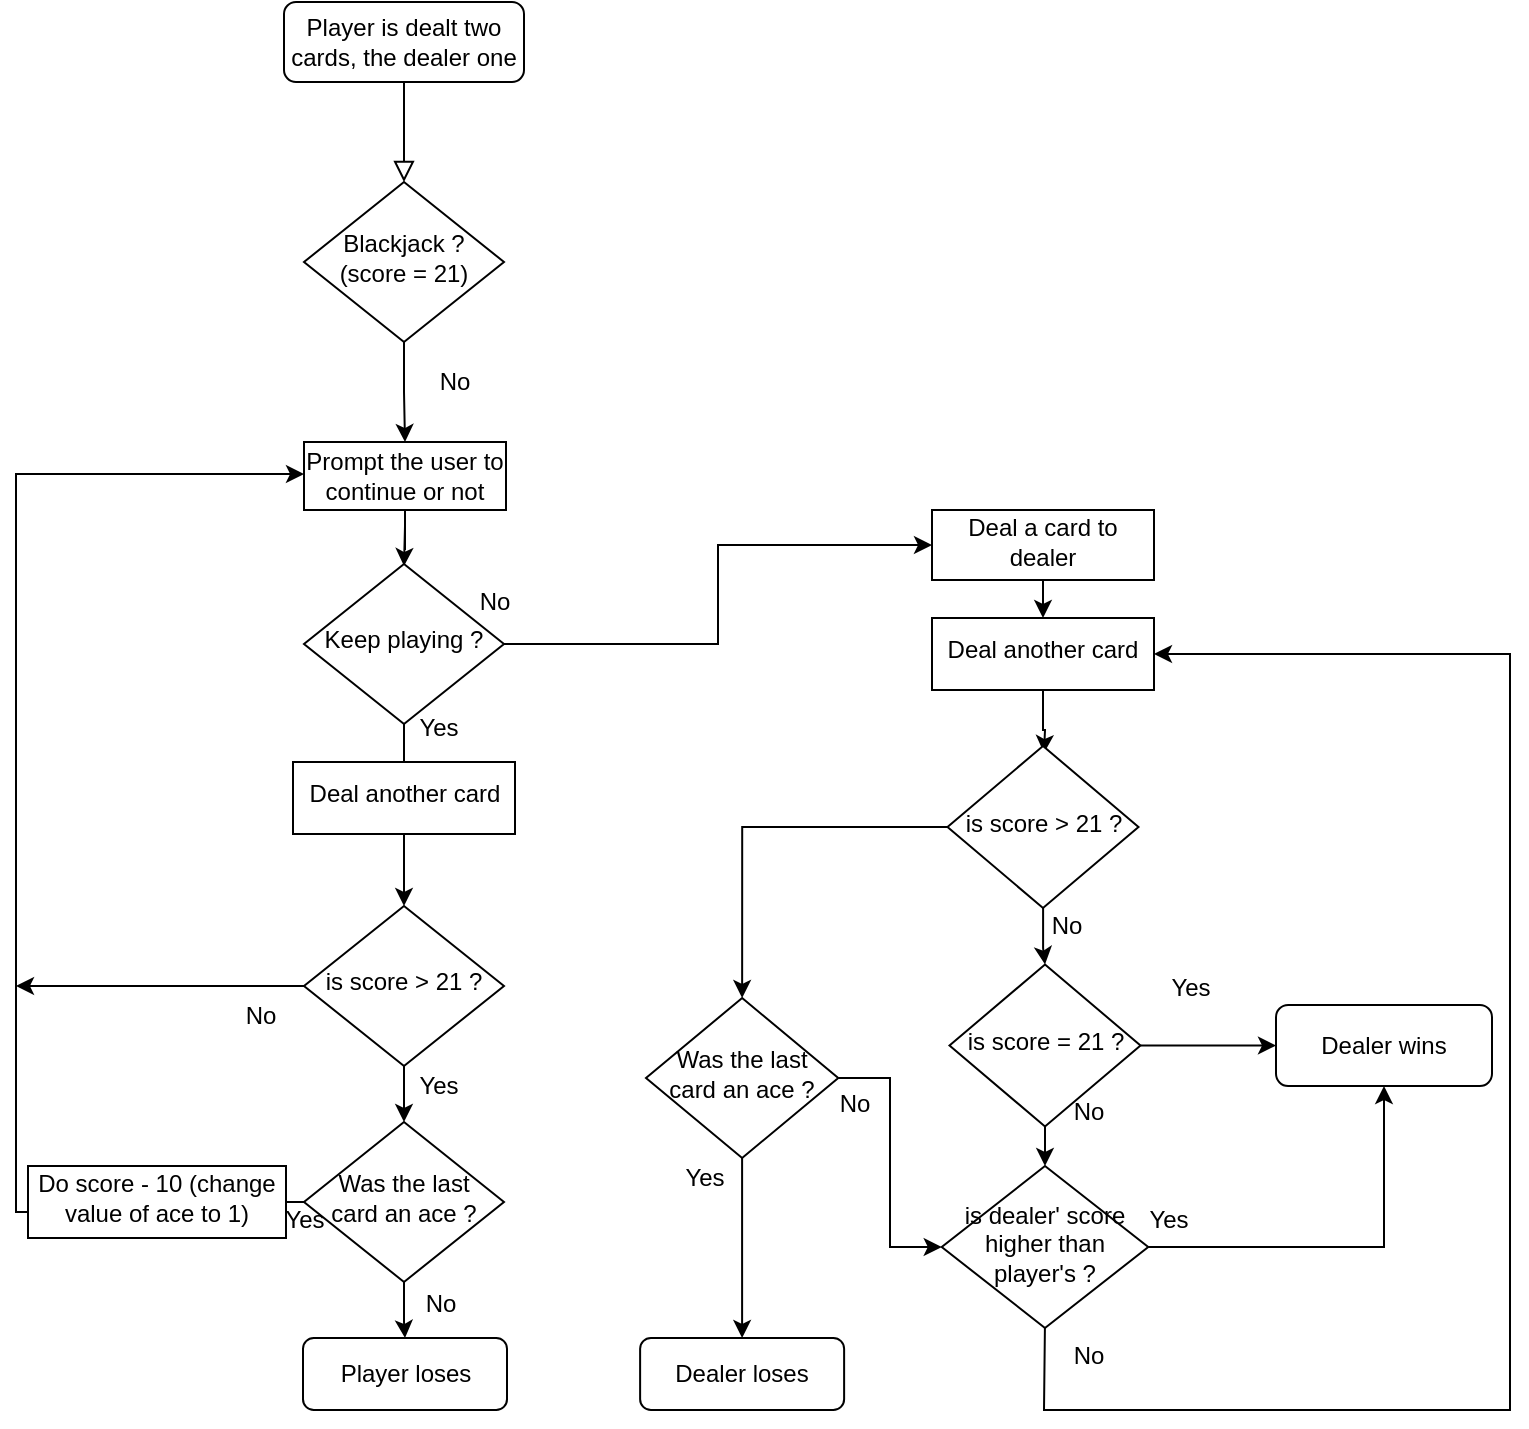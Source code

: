 <mxfile version="15.8.7" type="github"><diagram id="C5RBs43oDa-KdzZeNtuy" name="Page-1"><mxGraphModel dx="1997" dy="806" grid="1" gridSize="9" guides="1" tooltips="1" connect="1" arrows="1" fold="1" page="1" pageScale="1" pageWidth="827" pageHeight="1169" math="0" shadow="0"><root><mxCell id="WIyWlLk6GJQsqaUBKTNV-0"/><mxCell id="WIyWlLk6GJQsqaUBKTNV-1" parent="WIyWlLk6GJQsqaUBKTNV-0"/><mxCell id="WIyWlLk6GJQsqaUBKTNV-2" value="" style="rounded=0;html=1;jettySize=auto;orthogonalLoop=1;fontSize=11;endArrow=block;endFill=0;endSize=8;strokeWidth=1;shadow=0;labelBackgroundColor=none;edgeStyle=orthogonalEdgeStyle;" parent="WIyWlLk6GJQsqaUBKTNV-1" source="WIyWlLk6GJQsqaUBKTNV-3" edge="1"><mxGeometry relative="1" as="geometry"><mxPoint x="257" y="160" as="targetPoint"/></mxGeometry></mxCell><mxCell id="WIyWlLk6GJQsqaUBKTNV-3" value="Player is dealt two cards, the dealer one" style="rounded=1;whiteSpace=wrap;html=1;fontSize=12;glass=0;strokeWidth=1;shadow=0;" parent="WIyWlLk6GJQsqaUBKTNV-1" vertex="1"><mxGeometry x="197" y="70" width="120" height="40" as="geometry"/></mxCell><mxCell id="lpwA50W5LmhLsJu2_Kpb-2" value="" style="edgeStyle=orthogonalEdgeStyle;rounded=0;orthogonalLoop=1;jettySize=auto;html=1;" parent="WIyWlLk6GJQsqaUBKTNV-1" source="WIyWlLk6GJQsqaUBKTNV-6" target="lpwA50W5LmhLsJu2_Kpb-0" edge="1"><mxGeometry relative="1" as="geometry"/></mxCell><mxCell id="WIyWlLk6GJQsqaUBKTNV-6" value="Blackjack ? (score = 21)" style="rhombus;whiteSpace=wrap;html=1;shadow=0;fontFamily=Helvetica;fontSize=12;align=center;strokeWidth=1;spacing=6;spacingTop=-4;" parent="WIyWlLk6GJQsqaUBKTNV-1" vertex="1"><mxGeometry x="207" y="160" width="100" height="80" as="geometry"/></mxCell><mxCell id="lpwA50W5LmhLsJu2_Kpb-5" value="" style="edgeStyle=orthogonalEdgeStyle;rounded=0;orthogonalLoop=1;jettySize=auto;html=1;" parent="WIyWlLk6GJQsqaUBKTNV-1" source="lpwA50W5LmhLsJu2_Kpb-0" edge="1"><mxGeometry relative="1" as="geometry"><mxPoint x="257" y="352" as="targetPoint"/></mxGeometry></mxCell><mxCell id="lpwA50W5LmhLsJu2_Kpb-0" value="Prompt the user to continue or not" style="rounded=0;whiteSpace=wrap;html=1;" parent="WIyWlLk6GJQsqaUBKTNV-1" vertex="1"><mxGeometry x="207" y="290" width="101" height="34" as="geometry"/></mxCell><mxCell id="lpwA50W5LmhLsJu2_Kpb-3" value="No" style="text;html=1;align=center;verticalAlign=middle;resizable=0;points=[];autosize=1;strokeColor=none;fillColor=none;" parent="WIyWlLk6GJQsqaUBKTNV-1" vertex="1"><mxGeometry x="267" y="250" width="30" height="20" as="geometry"/></mxCell><mxCell id="lpwA50W5LmhLsJu2_Kpb-9" value="" style="edgeStyle=orthogonalEdgeStyle;rounded=0;orthogonalLoop=1;jettySize=auto;html=1;" parent="WIyWlLk6GJQsqaUBKTNV-1" source="lpwA50W5LmhLsJu2_Kpb-4" edge="1"><mxGeometry relative="1" as="geometry"><mxPoint x="257" y="450" as="targetPoint"/></mxGeometry></mxCell><mxCell id="lpwA50W5LmhLsJu2_Kpb-22" value="" style="edgeStyle=orthogonalEdgeStyle;rounded=0;orthogonalLoop=1;jettySize=auto;html=1;" parent="WIyWlLk6GJQsqaUBKTNV-1" source="lpwA50W5LmhLsJu2_Kpb-4" target="lpwA50W5LmhLsJu2_Kpb-21" edge="1"><mxGeometry relative="1" as="geometry"/></mxCell><mxCell id="lpwA50W5LmhLsJu2_Kpb-4" value="Keep playing ?" style="rhombus;whiteSpace=wrap;html=1;shadow=0;fontFamily=Helvetica;fontSize=12;align=center;strokeWidth=1;spacing=6;spacingTop=-4;" parent="WIyWlLk6GJQsqaUBKTNV-1" vertex="1"><mxGeometry x="207" y="351" width="100" height="80" as="geometry"/></mxCell><mxCell id="lpwA50W5LmhLsJu2_Kpb-11" value="" style="edgeStyle=orthogonalEdgeStyle;rounded=0;orthogonalLoop=1;jettySize=auto;html=1;" parent="WIyWlLk6GJQsqaUBKTNV-1" source="lpwA50W5LmhLsJu2_Kpb-8" edge="1"><mxGeometry relative="1" as="geometry"><mxPoint x="257" y="522" as="targetPoint"/></mxGeometry></mxCell><mxCell id="lpwA50W5LmhLsJu2_Kpb-8" value="Deal another card" style="whiteSpace=wrap;html=1;shadow=0;strokeWidth=1;spacing=6;spacingTop=-4;" parent="WIyWlLk6GJQsqaUBKTNV-1" vertex="1"><mxGeometry x="201.5" y="450" width="111" height="36" as="geometry"/></mxCell><mxCell id="lpwA50W5LmhLsJu2_Kpb-13" value="" style="edgeStyle=orthogonalEdgeStyle;rounded=0;orthogonalLoop=1;jettySize=auto;html=1;" parent="WIyWlLk6GJQsqaUBKTNV-1" source="lpwA50W5LmhLsJu2_Kpb-10" edge="1"><mxGeometry relative="1" as="geometry"><mxPoint x="257" y="630" as="targetPoint"/></mxGeometry></mxCell><mxCell id="lpwA50W5LmhLsJu2_Kpb-23" style="edgeStyle=orthogonalEdgeStyle;rounded=0;orthogonalLoop=1;jettySize=auto;html=1;" parent="WIyWlLk6GJQsqaUBKTNV-1" source="lpwA50W5LmhLsJu2_Kpb-10" edge="1"><mxGeometry relative="1" as="geometry"><mxPoint x="63" y="562" as="targetPoint"/></mxGeometry></mxCell><mxCell id="lpwA50W5LmhLsJu2_Kpb-10" value="is score &amp;gt; 21 ?" style="rhombus;whiteSpace=wrap;html=1;shadow=0;strokeWidth=1;spacing=6;spacingTop=-4;" parent="WIyWlLk6GJQsqaUBKTNV-1" vertex="1"><mxGeometry x="207" y="522" width="100" height="80" as="geometry"/></mxCell><mxCell id="lpwA50W5LmhLsJu2_Kpb-41" value="" style="edgeStyle=orthogonalEdgeStyle;rounded=0;orthogonalLoop=1;jettySize=auto;html=1;" parent="WIyWlLk6GJQsqaUBKTNV-1" source="lpwA50W5LmhLsJu2_Kpb-12" edge="1"><mxGeometry relative="1" as="geometry"><mxPoint x="185" y="670.0" as="targetPoint"/></mxGeometry></mxCell><mxCell id="lpwA50W5LmhLsJu2_Kpb-43" value="" style="edgeStyle=orthogonalEdgeStyle;rounded=0;orthogonalLoop=1;jettySize=auto;html=1;" parent="WIyWlLk6GJQsqaUBKTNV-1" source="lpwA50W5LmhLsJu2_Kpb-12" target="lpwA50W5LmhLsJu2_Kpb-42" edge="1"><mxGeometry relative="1" as="geometry"/></mxCell><mxCell id="lpwA50W5LmhLsJu2_Kpb-12" value="Was the last card an ace ?" style="rhombus;whiteSpace=wrap;html=1;shadow=0;strokeWidth=1;spacing=6;spacingTop=-4;" parent="WIyWlLk6GJQsqaUBKTNV-1" vertex="1"><mxGeometry x="207" y="630" width="100" height="80" as="geometry"/></mxCell><mxCell id="lpwA50W5LmhLsJu2_Kpb-14" value="Yes" style="text;html=1;align=center;verticalAlign=middle;resizable=0;points=[];autosize=1;strokeColor=none;fillColor=none;" parent="WIyWlLk6GJQsqaUBKTNV-1" vertex="1"><mxGeometry x="254" y="602" width="40" height="20" as="geometry"/></mxCell><mxCell id="lpwA50W5LmhLsJu2_Kpb-19" style="edgeStyle=orthogonalEdgeStyle;rounded=0;orthogonalLoop=1;jettySize=auto;html=1;" parent="WIyWlLk6GJQsqaUBKTNV-1" edge="1"><mxGeometry relative="1" as="geometry"><mxPoint x="207" y="306" as="targetPoint"/><mxPoint x="99" y="666" as="sourcePoint"/><Array as="points"><mxPoint x="99" y="675"/><mxPoint x="63" y="675"/><mxPoint x="63" y="306"/></Array></mxGeometry></mxCell><mxCell id="lpwA50W5LmhLsJu2_Kpb-16" value="Do score - 10 (change value of ace to 1)" style="whiteSpace=wrap;html=1;shadow=0;strokeWidth=1;spacing=6;spacingTop=-4;" parent="WIyWlLk6GJQsqaUBKTNV-1" vertex="1"><mxGeometry x="69" y="652" width="129" height="36" as="geometry"/></mxCell><mxCell id="lpwA50W5LmhLsJu2_Kpb-18" value="Yes" style="text;html=1;align=center;verticalAlign=middle;resizable=0;points=[];autosize=1;strokeColor=none;fillColor=none;" parent="WIyWlLk6GJQsqaUBKTNV-1" vertex="1"><mxGeometry x="189" y="670" width="36" height="18" as="geometry"/></mxCell><mxCell id="lpwA50W5LmhLsJu2_Kpb-20" value="Yes" style="text;html=1;align=center;verticalAlign=middle;resizable=0;points=[];autosize=1;strokeColor=none;fillColor=none;" parent="WIyWlLk6GJQsqaUBKTNV-1" vertex="1"><mxGeometry x="256" y="424" width="36" height="18" as="geometry"/></mxCell><mxCell id="lpwA50W5LmhLsJu2_Kpb-21" value="Deal a card to dealer" style="whiteSpace=wrap;html=1;shadow=0;strokeWidth=1;spacing=6;spacingTop=-4;" parent="WIyWlLk6GJQsqaUBKTNV-1" vertex="1"><mxGeometry x="521" y="324" width="111" height="35" as="geometry"/></mxCell><mxCell id="lpwA50W5LmhLsJu2_Kpb-24" value="No" style="text;html=1;align=center;verticalAlign=middle;resizable=0;points=[];autosize=1;strokeColor=none;fillColor=none;" parent="WIyWlLk6GJQsqaUBKTNV-1" vertex="1"><mxGeometry x="171" y="568" width="27" height="18" as="geometry"/></mxCell><mxCell id="lpwA50W5LmhLsJu2_Kpb-27" value="No" style="text;html=1;align=center;verticalAlign=middle;resizable=0;points=[];autosize=1;strokeColor=none;fillColor=none;" parent="WIyWlLk6GJQsqaUBKTNV-1" vertex="1"><mxGeometry x="288" y="361" width="27" height="18" as="geometry"/></mxCell><mxCell id="lpwA50W5LmhLsJu2_Kpb-29" value="" style="edgeStyle=orthogonalEdgeStyle;rounded=0;orthogonalLoop=1;jettySize=auto;html=1;" parent="WIyWlLk6GJQsqaUBKTNV-1" edge="1"><mxGeometry relative="1" as="geometry"><mxPoint x="576.5" y="359" as="sourcePoint"/><mxPoint x="576.5" y="378" as="targetPoint"/></mxGeometry></mxCell><mxCell id="lpwA50W5LmhLsJu2_Kpb-32" value="" style="edgeStyle=orthogonalEdgeStyle;rounded=0;orthogonalLoop=1;jettySize=auto;html=1;" parent="WIyWlLk6GJQsqaUBKTNV-1" source="lpwA50W5LmhLsJu2_Kpb-30" edge="1"><mxGeometry relative="1" as="geometry"><mxPoint x="577" y="445.5" as="targetPoint"/></mxGeometry></mxCell><mxCell id="lpwA50W5LmhLsJu2_Kpb-30" value="Deal another card" style="whiteSpace=wrap;html=1;shadow=0;strokeWidth=1;spacing=6;spacingTop=-4;" parent="WIyWlLk6GJQsqaUBKTNV-1" vertex="1"><mxGeometry x="521" y="378" width="111" height="36" as="geometry"/></mxCell><mxCell id="lpwA50W5LmhLsJu2_Kpb-34" value="" style="edgeStyle=orthogonalEdgeStyle;rounded=0;orthogonalLoop=1;jettySize=auto;html=1;entryX=0;entryY=0.5;entryDx=0;entryDy=0;" parent="WIyWlLk6GJQsqaUBKTNV-1" source="lpwA50W5LmhLsJu2_Kpb-31" target="lpwA50W5LmhLsJu2_Kpb-44" edge="1"><mxGeometry relative="1" as="geometry"><mxPoint x="693" y="575.5" as="targetPoint"/></mxGeometry></mxCell><mxCell id="lpwA50W5LmhLsJu2_Kpb-31" value="is score = 21 ?" style="rhombus;whiteSpace=wrap;html=1;shadow=0;strokeWidth=1;spacing=6;spacingTop=-4;" parent="WIyWlLk6GJQsqaUBKTNV-1" vertex="1"><mxGeometry x="529.75" y="551.25" width="95.5" height="81" as="geometry"/></mxCell><mxCell id="lpwA50W5LmhLsJu2_Kpb-37" style="edgeStyle=orthogonalEdgeStyle;rounded=0;orthogonalLoop=1;jettySize=auto;html=1;entryX=0.5;entryY=1;entryDx=0;entryDy=0;" parent="WIyWlLk6GJQsqaUBKTNV-1" source="lpwA50W5LmhLsJu2_Kpb-35" target="lpwA50W5LmhLsJu2_Kpb-44" edge="1"><mxGeometry relative="1" as="geometry"><mxPoint x="747" y="630" as="targetPoint"/><Array as="points"><mxPoint x="747" y="693"/></Array></mxGeometry></mxCell><mxCell id="lpwA50W5LmhLsJu2_Kpb-47" style="edgeStyle=orthogonalEdgeStyle;rounded=0;orthogonalLoop=1;jettySize=auto;html=1;entryX=1;entryY=0.5;entryDx=0;entryDy=0;exitX=0.5;exitY=1;exitDx=0;exitDy=0;" parent="WIyWlLk6GJQsqaUBKTNV-1" source="lpwA50W5LmhLsJu2_Kpb-35" target="lpwA50W5LmhLsJu2_Kpb-30" edge="1"><mxGeometry relative="1" as="geometry"><mxPoint x="810" y="592" as="targetPoint"/><mxPoint x="524" y="729" as="sourcePoint"/><Array as="points"><mxPoint x="578" y="729"/><mxPoint x="577" y="774"/><mxPoint x="810" y="774"/><mxPoint x="810" y="396"/></Array></mxGeometry></mxCell><mxCell id="lpwA50W5LmhLsJu2_Kpb-35" value="is dealer' score higher than player's ?" style="rhombus;whiteSpace=wrap;html=1;shadow=0;strokeWidth=1;spacing=6;spacingTop=-4;" parent="WIyWlLk6GJQsqaUBKTNV-1" vertex="1"><mxGeometry x="525.87" y="652" width="103.25" height="81" as="geometry"/></mxCell><mxCell id="lpwA50W5LmhLsJu2_Kpb-38" value="Yes" style="text;html=1;align=center;verticalAlign=middle;resizable=0;points=[];autosize=1;strokeColor=none;fillColor=none;" parent="WIyWlLk6GJQsqaUBKTNV-1" vertex="1"><mxGeometry x="621" y="670" width="36" height="18" as="geometry"/></mxCell><mxCell id="lpwA50W5LmhLsJu2_Kpb-39" value="Yes" style="text;html=1;align=center;verticalAlign=middle;resizable=0;points=[];autosize=1;strokeColor=none;fillColor=none;" parent="WIyWlLk6GJQsqaUBKTNV-1" vertex="1"><mxGeometry x="632" y="554" width="36" height="18" as="geometry"/></mxCell><mxCell id="lpwA50W5LmhLsJu2_Kpb-40" value="No" style="text;html=1;align=center;verticalAlign=middle;resizable=0;points=[];autosize=1;strokeColor=none;fillColor=none;" parent="WIyWlLk6GJQsqaUBKTNV-1" vertex="1"><mxGeometry x="585" y="616" width="27" height="18" as="geometry"/></mxCell><mxCell id="lpwA50W5LmhLsJu2_Kpb-42" value="Player loses" style="rounded=1;whiteSpace=wrap;html=1;" parent="WIyWlLk6GJQsqaUBKTNV-1" vertex="1"><mxGeometry x="206.5" y="738" width="102" height="36" as="geometry"/></mxCell><mxCell id="lpwA50W5LmhLsJu2_Kpb-44" value="Dealer wins" style="rounded=1;whiteSpace=wrap;html=1;" parent="WIyWlLk6GJQsqaUBKTNV-1" vertex="1"><mxGeometry x="693" y="571.5" width="108" height="40.5" as="geometry"/></mxCell><mxCell id="lpwA50W5LmhLsJu2_Kpb-48" value="No" style="text;html=1;align=center;verticalAlign=middle;resizable=0;points=[];autosize=1;strokeColor=none;fillColor=none;" parent="WIyWlLk6GJQsqaUBKTNV-1" vertex="1"><mxGeometry x="585" y="738" width="27" height="18" as="geometry"/></mxCell><mxCell id="lpwA50W5LmhLsJu2_Kpb-49" value="" style="endArrow=classic;html=1;rounded=0;exitX=0.5;exitY=1;exitDx=0;exitDy=0;entryX=0.5;entryY=0;entryDx=0;entryDy=0;" parent="WIyWlLk6GJQsqaUBKTNV-1" source="lpwA50W5LmhLsJu2_Kpb-31" target="lpwA50W5LmhLsJu2_Kpb-35" edge="1"><mxGeometry width="50" height="50" relative="1" as="geometry"><mxPoint x="513" y="572" as="sourcePoint"/><mxPoint x="513" y="603" as="targetPoint"/></mxGeometry></mxCell><mxCell id="lpwA50W5LmhLsJu2_Kpb-51" value="" style="edgeStyle=orthogonalEdgeStyle;rounded=0;orthogonalLoop=1;jettySize=auto;html=1;entryX=0.5;entryY=0;entryDx=0;entryDy=0;" parent="WIyWlLk6GJQsqaUBKTNV-1" source="lpwA50W5LmhLsJu2_Kpb-50" target="lpwA50W5LmhLsJu2_Kpb-31" edge="1"><mxGeometry relative="1" as="geometry"/></mxCell><mxCell id="lpwA50W5LmhLsJu2_Kpb-55" value="" style="edgeStyle=orthogonalEdgeStyle;rounded=0;orthogonalLoop=1;jettySize=auto;html=1;entryX=0.5;entryY=0;entryDx=0;entryDy=0;" parent="WIyWlLk6GJQsqaUBKTNV-1" source="lpwA50W5LmhLsJu2_Kpb-50" target="lpwA50W5LmhLsJu2_Kpb-54" edge="1"><mxGeometry relative="1" as="geometry"><Array as="points"><mxPoint x="426" y="483"/></Array></mxGeometry></mxCell><mxCell id="lpwA50W5LmhLsJu2_Kpb-50" value="is score &amp;gt; 21 ?" style="rhombus;whiteSpace=wrap;html=1;shadow=0;strokeWidth=1;spacing=6;spacingTop=-4;" parent="WIyWlLk6GJQsqaUBKTNV-1" vertex="1"><mxGeometry x="528.75" y="442" width="95.5" height="81" as="geometry"/></mxCell><mxCell id="lpwA50W5LmhLsJu2_Kpb-53" value="Dealer loses" style="rounded=1;whiteSpace=wrap;html=1;" parent="WIyWlLk6GJQsqaUBKTNV-1" vertex="1"><mxGeometry x="375.06" y="738" width="102" height="36" as="geometry"/></mxCell><mxCell id="lpwA50W5LmhLsJu2_Kpb-61" value="" style="edgeStyle=orthogonalEdgeStyle;rounded=0;orthogonalLoop=1;jettySize=auto;html=1;entryX=0.5;entryY=0;entryDx=0;entryDy=0;" parent="WIyWlLk6GJQsqaUBKTNV-1" source="lpwA50W5LmhLsJu2_Kpb-54" target="lpwA50W5LmhLsJu2_Kpb-53" edge="1"><mxGeometry relative="1" as="geometry"><mxPoint x="426" y="711" as="targetPoint"/></mxGeometry></mxCell><mxCell id="lpwA50W5LmhLsJu2_Kpb-62" style="edgeStyle=orthogonalEdgeStyle;rounded=0;orthogonalLoop=1;jettySize=auto;html=1;entryX=0;entryY=0.5;entryDx=0;entryDy=0;" parent="WIyWlLk6GJQsqaUBKTNV-1" source="lpwA50W5LmhLsJu2_Kpb-54" target="lpwA50W5LmhLsJu2_Kpb-35" edge="1"><mxGeometry relative="1" as="geometry"/></mxCell><mxCell id="lpwA50W5LmhLsJu2_Kpb-54" value="Was the last card an ace ?" style="rhombus;whiteSpace=wrap;html=1;shadow=0;strokeWidth=1;spacing=6;spacingTop=-4;" parent="WIyWlLk6GJQsqaUBKTNV-1" vertex="1"><mxGeometry x="378" y="568" width="96.13" height="80" as="geometry"/></mxCell><mxCell id="lpwA50W5LmhLsJu2_Kpb-57" value="No" style="text;html=1;align=center;verticalAlign=middle;resizable=0;points=[];autosize=1;strokeColor=none;fillColor=none;" parent="WIyWlLk6GJQsqaUBKTNV-1" vertex="1"><mxGeometry x="468" y="612" width="27" height="18" as="geometry"/></mxCell><mxCell id="lpwA50W5LmhLsJu2_Kpb-58" value="No" style="text;html=1;align=center;verticalAlign=middle;resizable=0;points=[];autosize=1;strokeColor=none;fillColor=none;" parent="WIyWlLk6GJQsqaUBKTNV-1" vertex="1"><mxGeometry x="261" y="712" width="27" height="18" as="geometry"/></mxCell><mxCell id="lpwA50W5LmhLsJu2_Kpb-59" value="No" style="text;html=1;align=center;verticalAlign=middle;resizable=0;points=[];autosize=1;strokeColor=none;fillColor=none;" parent="WIyWlLk6GJQsqaUBKTNV-1" vertex="1"><mxGeometry x="574" y="523" width="27" height="18" as="geometry"/></mxCell><mxCell id="lpwA50W5LmhLsJu2_Kpb-63" value="Yes" style="text;html=1;align=center;verticalAlign=middle;resizable=0;points=[];autosize=1;strokeColor=none;fillColor=none;" parent="WIyWlLk6GJQsqaUBKTNV-1" vertex="1"><mxGeometry x="389" y="649" width="36" height="18" as="geometry"/></mxCell></root></mxGraphModel></diagram></mxfile>